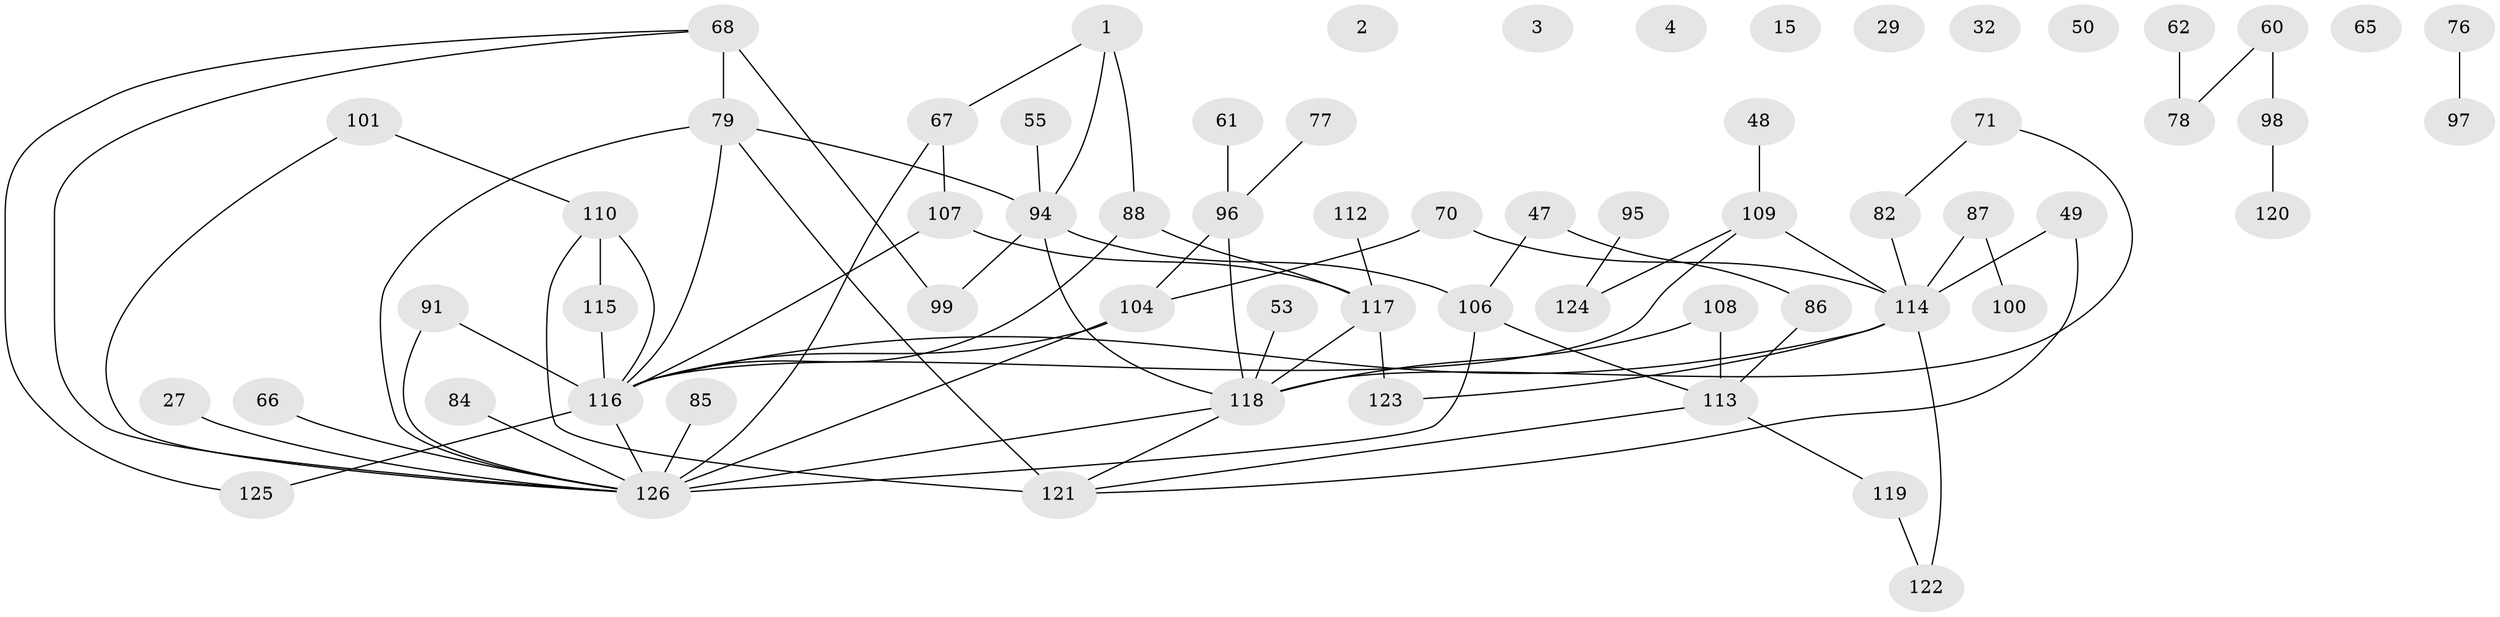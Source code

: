 // original degree distribution, {5: 0.07142857142857142, 0: 0.06349206349206349, 2: 0.36507936507936506, 1: 0.14285714285714285, 3: 0.1984126984126984, 4: 0.1111111111111111, 7: 0.015873015873015872, 6: 0.031746031746031744}
// Generated by graph-tools (version 1.1) at 2025/39/03/09/25 04:39:20]
// undirected, 63 vertices, 79 edges
graph export_dot {
graph [start="1"]
  node [color=gray90,style=filled];
  1;
  2;
  3;
  4;
  15;
  27;
  29;
  32;
  47;
  48;
  49;
  50;
  53;
  55;
  60;
  61;
  62;
  65;
  66;
  67 [super="+20"];
  68;
  70;
  71;
  76;
  77;
  78;
  79 [super="+43+63"];
  82;
  84;
  85;
  86;
  87;
  88 [super="+80"];
  91;
  94 [super="+25+38+73"];
  95;
  96 [super="+6"];
  97;
  98;
  99 [super="+34"];
  100;
  101;
  104 [super="+10+58+7"];
  106 [super="+69"];
  107 [super="+103"];
  108 [super="+83"];
  109 [super="+16+93"];
  110 [super="+90"];
  112;
  113 [super="+56"];
  114 [super="+105+42"];
  115 [super="+9+111"];
  116 [super="+81+92+102"];
  117;
  118 [super="+5+11+12+21+46"];
  119;
  120;
  121;
  122;
  123;
  124 [super="+40"];
  125;
  126 [super="+35+57+74+72"];
  1 -- 67 [weight=2];
  1 -- 88;
  1 -- 94 [weight=2];
  27 -- 126;
  47 -- 86;
  47 -- 106;
  48 -- 109;
  49 -- 121;
  49 -- 114;
  53 -- 118;
  55 -- 94;
  60 -- 78;
  60 -- 98;
  61 -- 96;
  62 -- 78;
  66 -- 126;
  67 -- 107;
  67 -- 126 [weight=3];
  68 -- 99 [weight=2];
  68 -- 125;
  68 -- 126;
  68 -- 79;
  70 -- 114;
  70 -- 104;
  71 -- 82;
  71 -- 118;
  76 -- 97;
  77 -- 96;
  79 -- 121;
  79 -- 126;
  79 -- 116 [weight=2];
  79 -- 94;
  82 -- 114;
  84 -- 126;
  85 -- 126;
  86 -- 113;
  87 -- 100;
  87 -- 114;
  88 -- 117 [weight=2];
  88 -- 116 [weight=4];
  91 -- 126;
  91 -- 116;
  94 -- 106 [weight=2];
  94 -- 99;
  94 -- 118;
  95 -- 124;
  96 -- 118;
  96 -- 104;
  98 -- 120;
  101 -- 110;
  101 -- 126;
  104 -- 126;
  104 -- 116;
  106 -- 113 [weight=2];
  106 -- 126 [weight=2];
  107 -- 116;
  107 -- 117;
  108 -- 113 [weight=3];
  108 -- 118;
  109 -- 114 [weight=2];
  109 -- 116;
  109 -- 124;
  110 -- 115 [weight=2];
  110 -- 121 [weight=2];
  110 -- 116 [weight=2];
  112 -- 117;
  113 -- 119;
  113 -- 121;
  114 -- 123;
  114 -- 122;
  114 -- 116 [weight=2];
  115 -- 116;
  116 -- 125;
  116 -- 126;
  117 -- 123;
  117 -- 118;
  118 -- 121;
  118 -- 126;
  119 -- 122;
}
